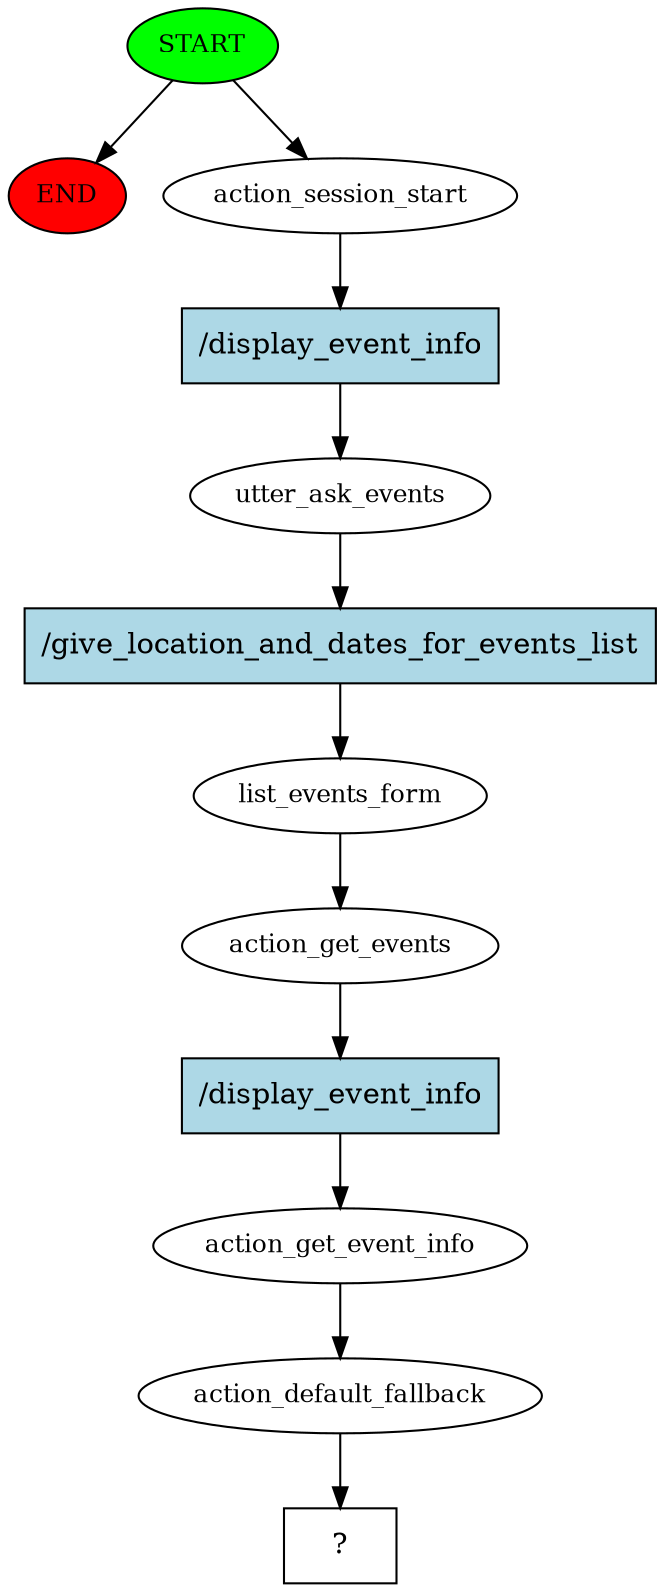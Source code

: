 digraph  {
0 [class="start active", fillcolor=green, fontsize=12, label=START, style=filled];
"-1" [class=end, fillcolor=red, fontsize=12, label=END, style=filled];
1 [class=active, fontsize=12, label=action_session_start];
2 [class=active, fontsize=12, label=utter_ask_events];
3 [class=active, fontsize=12, label=list_events_form];
4 [class=active, fontsize=12, label=action_get_events];
5 [class=active, fontsize=12, label=action_get_event_info];
6 [class=active, fontsize=12, label=action_default_fallback];
7 [class="intent dashed active", label="  ?  ", shape=rect];
8 [class="intent active", fillcolor=lightblue, label="/display_event_info", shape=rect, style=filled];
9 [class="intent active", fillcolor=lightblue, label="/give_location_and_dates_for_events_list", shape=rect, style=filled];
10 [class="intent active", fillcolor=lightblue, label="/display_event_info", shape=rect, style=filled];
0 -> "-1"  [class="", key=NONE, label=""];
0 -> 1  [class=active, key=NONE, label=""];
1 -> 8  [class=active, key=0];
2 -> 9  [class=active, key=0];
3 -> 4  [class=active, key=NONE, label=""];
4 -> 10  [class=active, key=0];
5 -> 6  [class=active, key=NONE, label=""];
6 -> 7  [class=active, key=NONE, label=""];
8 -> 2  [class=active, key=0];
9 -> 3  [class=active, key=0];
10 -> 5  [class=active, key=0];
}
